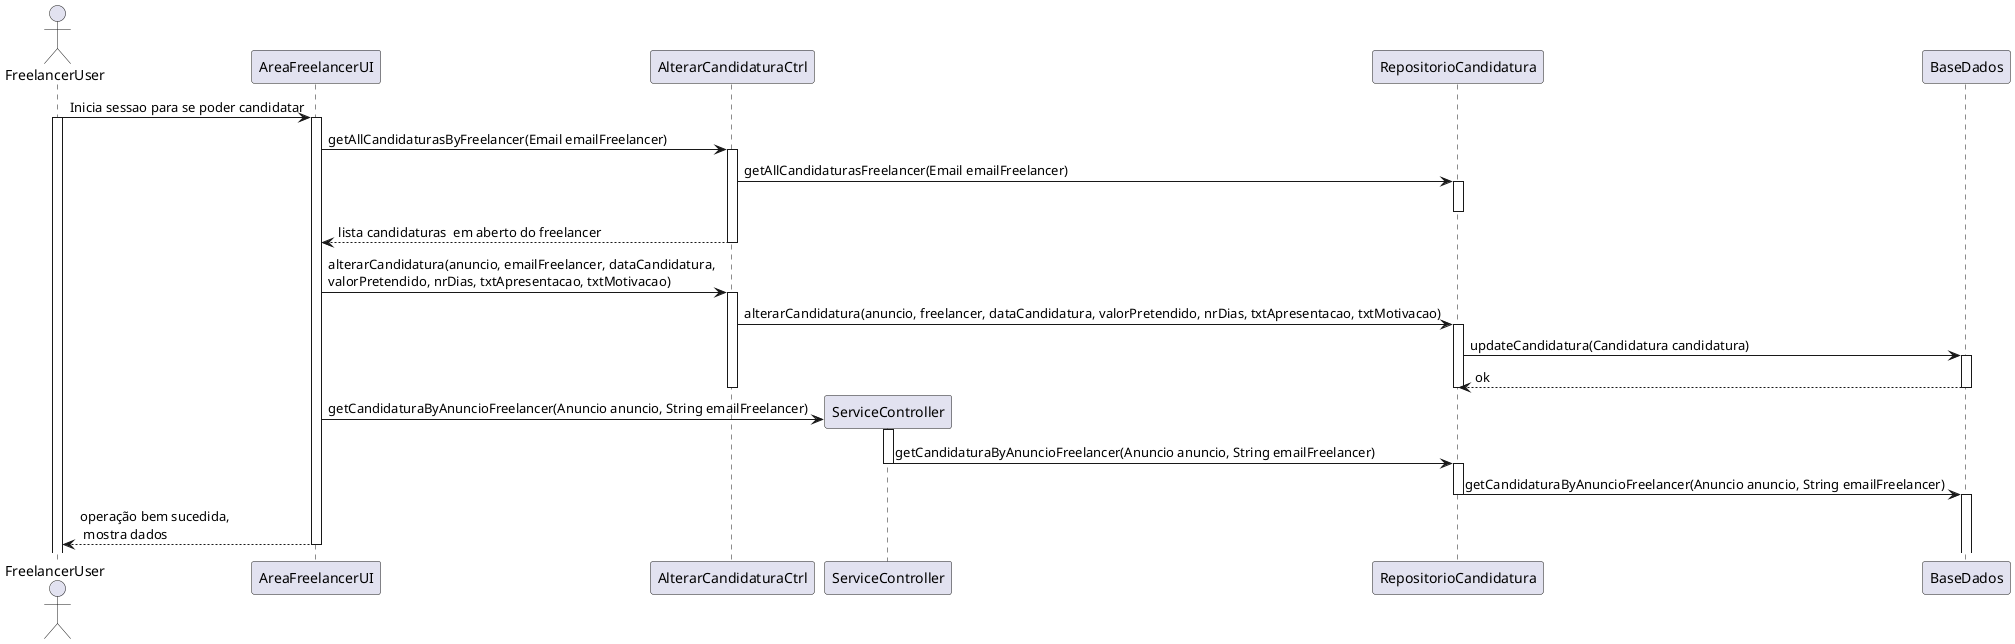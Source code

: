 @startuml 
actor FreelancerUser as FreelancerUser
participant AreaFreelancerUI
participant AlterarCandidaturaCtrl

participant ServiceController as sc

FreelancerUser -> AreaFreelancerUI : Inicia sessao para se poder candidatar
activate FreelancerUser
activate AreaFreelancerUI
AreaFreelancerUI -> AlterarCandidaturaCtrl : getAllCandidaturasByFreelancer(Email emailFreelancer)
activate AlterarCandidaturaCtrl


AlterarCandidaturaCtrl -> RepositorioCandidatura : getAllCandidaturasFreelancer(Email emailFreelancer)
activate RepositorioCandidatura
deactivate RepositorioCandidatura

AlterarCandidaturaCtrl --> AreaFreelancerUI : lista candidaturas  em aberto do freelancer
deactivate AlterarCandidaturaCtrl

AreaFreelancerUI -> AlterarCandidaturaCtrl : alterarCandidatura(anuncio, emailFreelancer, dataCandidatura,\nvalorPretendido, nrDias, txtApresentacao, txtMotivacao)
activate AlterarCandidaturaCtrl

AlterarCandidaturaCtrl -> RepositorioCandidatura : alterarCandidatura(anuncio, freelancer, dataCandidatura, valorPretendido, nrDias, txtApresentacao, txtMotivacao)
activate RepositorioCandidatura

RepositorioCandidatura -> BaseDados : updateCandidatura(Candidatura candidatura)
activate BaseDados
RepositorioCandidatura <-- BaseDados : ok
deactivate RepositorioCandidatura
deactivate BaseDados


deactivate AlterarCandidaturaCtrl
AreaFreelancerUI -> sc ** : getCandidaturaByAnuncioFreelancer(Anuncio anuncio, String emailFreelancer)
activate sc
sc -> RepositorioCandidatura : getCandidaturaByAnuncioFreelancer(Anuncio anuncio, String emailFreelancer)
deactivate sc
activate RepositorioCandidatura
RepositorioCandidatura -> BaseDados: getCandidaturaByAnuncioFreelancer(Anuncio anuncio, String emailFreelancer)
deactivate RepositorioCandidatura
activate BaseDados
deactivate BaseDados
AreaFreelancerUI --> FreelancerUser : operação bem sucedida, \n mostra dados
deactivate AreaFreelancerUI
@enduml